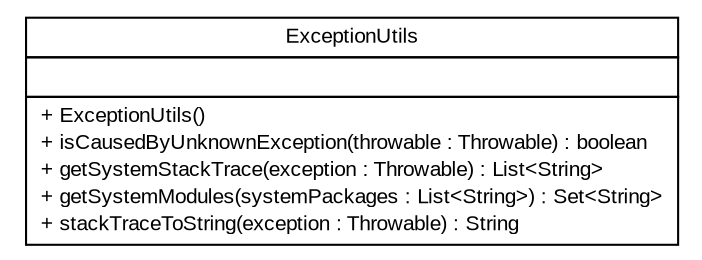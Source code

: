 #!/usr/local/bin/dot
#
# Class diagram 
# Generated by UMLGraph version R5_6 (http://www.umlgraph.org/)
#

digraph G {
	edge [fontname="arial",fontsize=10,labelfontname="arial",labelfontsize=10];
	node [fontname="arial",fontsize=10,shape=plaintext];
	nodesep=0.25;
	ranksep=0.5;
	// br.gov.to.sefaz.util.exception.ExceptionUtils
	c219 [label=<<table title="br.gov.to.sefaz.util.exception.ExceptionUtils" border="0" cellborder="1" cellspacing="0" cellpadding="2" port="p" href="./ExceptionUtils.html">
		<tr><td><table border="0" cellspacing="0" cellpadding="1">
<tr><td align="center" balign="center"> ExceptionUtils </td></tr>
		</table></td></tr>
		<tr><td><table border="0" cellspacing="0" cellpadding="1">
<tr><td align="left" balign="left">  </td></tr>
		</table></td></tr>
		<tr><td><table border="0" cellspacing="0" cellpadding="1">
<tr><td align="left" balign="left"> + ExceptionUtils() </td></tr>
<tr><td align="left" balign="left"> + isCausedByUnknownException(throwable : Throwable) : boolean </td></tr>
<tr><td align="left" balign="left"> + getSystemStackTrace(exception : Throwable) : List&lt;String&gt; </td></tr>
<tr><td align="left" balign="left"> + getSystemModules(systemPackages : List&lt;String&gt;) : Set&lt;String&gt; </td></tr>
<tr><td align="left" balign="left"> + stackTraceToString(exception : Throwable) : String </td></tr>
		</table></td></tr>
		</table>>, URL="./ExceptionUtils.html", fontname="arial", fontcolor="black", fontsize=10.0];
}

